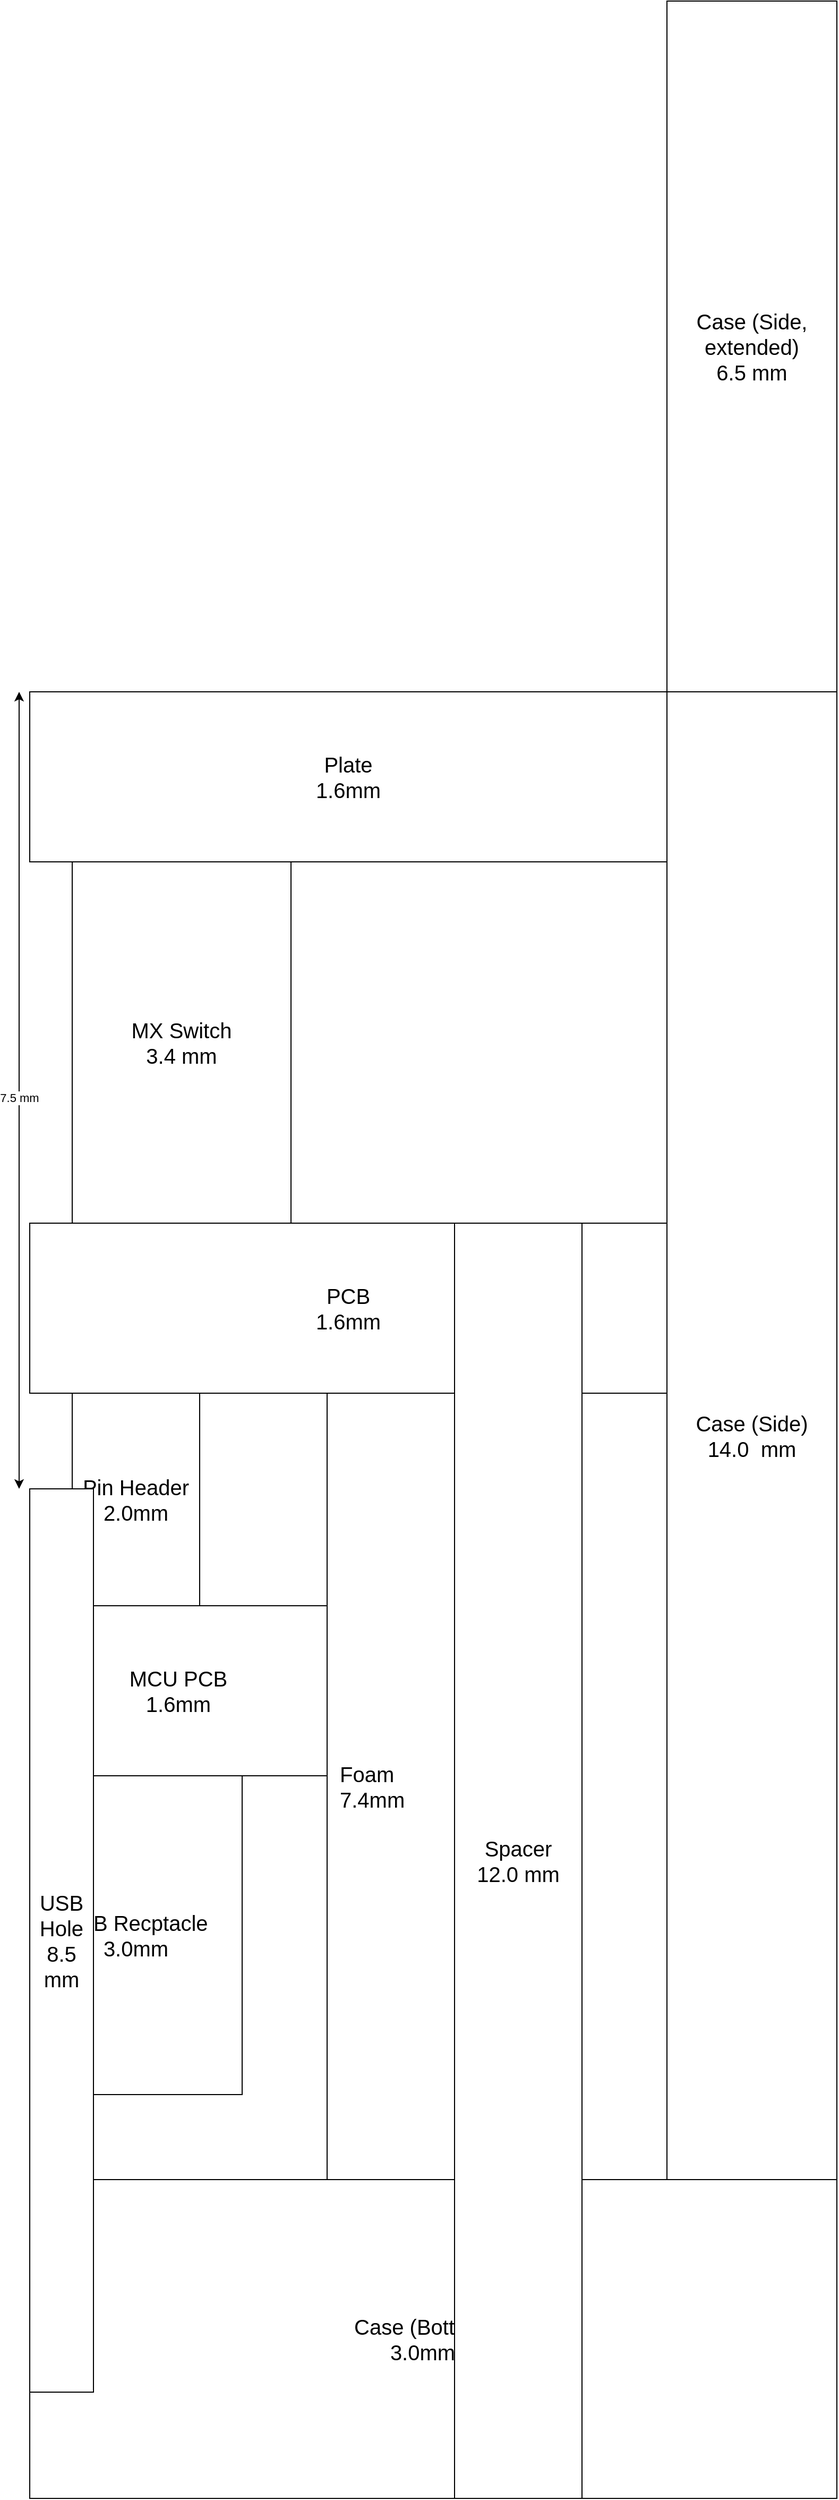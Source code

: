<mxfile version="22.1.3" type="device">
  <diagram name="ページ1" id="4ScZVgxqjZZmapO3-5xI">
    <mxGraphModel dx="1271" dy="348" grid="1" gridSize="10" guides="1" tooltips="1" connect="1" arrows="1" fold="1" page="1" pageScale="1" pageWidth="827" pageHeight="1169" math="0" shadow="0">
      <root>
        <mxCell id="0" />
        <mxCell id="1" parent="0" />
        <mxCell id="XQOGs732VhXmUBnCtgFj-7" value="Foam&lt;br style=&quot;font-size: 20px;&quot;&gt;7.4mm" style="rounded=0;whiteSpace=wrap;html=1;fontSize=20;align=left;spacingLeft=10;" vertex="1" parent="1">
          <mxGeometry x="280" y="1310" width="320" height="740" as="geometry" />
        </mxCell>
        <mxCell id="XQOGs732VhXmUBnCtgFj-1" value="PCB&lt;br style=&quot;font-size: 20px;&quot;&gt;1.6mm" style="rounded=0;whiteSpace=wrap;html=1;fontSize=20;" vertex="1" parent="1">
          <mxGeometry y="1150" width="600" height="160" as="geometry" />
        </mxCell>
        <mxCell id="XQOGs732VhXmUBnCtgFj-3" value="MCU PCB&lt;br style=&quot;font-size: 20px;&quot;&gt;1.6mm" style="rounded=0;whiteSpace=wrap;html=1;fontSize=20;" vertex="1" parent="1">
          <mxGeometry y="1510" width="280" height="160" as="geometry" />
        </mxCell>
        <mxCell id="XQOGs732VhXmUBnCtgFj-4" value="USB Recptacle&lt;br style=&quot;font-size: 20px;&quot;&gt;3.0mm" style="rounded=0;whiteSpace=wrap;html=1;fontSize=20;" vertex="1" parent="1">
          <mxGeometry y="1670" width="200" height="300" as="geometry" />
        </mxCell>
        <mxCell id="XQOGs732VhXmUBnCtgFj-5" value="Case (Bottom)&#xa;3.0mm" style="rounded=0;whiteSpace=wrap;html=1;align=center;labelPosition=center;verticalLabelPosition=middle;verticalAlign=middle;spacingLeft=10;spacingRight=30;fontSize=20;" vertex="1" parent="1">
          <mxGeometry y="2050" width="760" height="300" as="geometry" />
        </mxCell>
        <mxCell id="XQOGs732VhXmUBnCtgFj-6" value="Pin Header&lt;br&gt;2.0mm" style="rounded=0;whiteSpace=wrap;html=1;fontSize=20;" vertex="1" parent="1">
          <mxGeometry x="40" y="1310" width="120" height="200" as="geometry" />
        </mxCell>
        <mxCell id="XQOGs732VhXmUBnCtgFj-2" value="Spacer&lt;br style=&quot;font-size: 20px;&quot;&gt;12.0 mm" style="rounded=0;whiteSpace=wrap;html=1;fontSize=20;" vertex="1" parent="1">
          <mxGeometry x="400" y="1150" width="120" height="1200" as="geometry" />
        </mxCell>
        <mxCell id="XQOGs732VhXmUBnCtgFj-8" value="Plate&lt;br style=&quot;font-size: 20px;&quot;&gt;1.6mm" style="rounded=0;whiteSpace=wrap;html=1;fontSize=20;" vertex="1" parent="1">
          <mxGeometry y="650" width="600" height="160" as="geometry" />
        </mxCell>
        <mxCell id="XQOGs732VhXmUBnCtgFj-9" value="MX Switch&lt;br style=&quot;font-size: 20px;&quot;&gt;3.4 mm" style="rounded=0;whiteSpace=wrap;html=1;fontSize=20;" vertex="1" parent="1">
          <mxGeometry x="40" y="810" width="206" height="340" as="geometry" />
        </mxCell>
        <mxCell id="XQOGs732VhXmUBnCtgFj-10" value="Case (Side)&lt;br style=&quot;font-size: 20px;&quot;&gt;14.0&amp;nbsp; mm" style="rounded=0;whiteSpace=wrap;html=1;fontSize=20;" vertex="1" parent="1">
          <mxGeometry x="600" y="650" width="160" height="1400" as="geometry" />
        </mxCell>
        <mxCell id="XQOGs732VhXmUBnCtgFj-12" value="Case (Side, extended)&lt;br&gt;6.5 mm" style="rounded=0;whiteSpace=wrap;html=1;fontSize=20;" vertex="1" parent="1">
          <mxGeometry x="600" width="160" height="650" as="geometry" />
        </mxCell>
        <mxCell id="XQOGs732VhXmUBnCtgFj-14" value="USB Hole&lt;br&gt;8.5 mm" style="rounded=0;whiteSpace=wrap;html=1;fontSize=20;" vertex="1" parent="1">
          <mxGeometry y="1400" width="60" height="850" as="geometry" />
        </mxCell>
        <mxCell id="XQOGs732VhXmUBnCtgFj-22" value="" style="endArrow=classic;startArrow=classic;html=1;rounded=0;" edge="1" parent="1">
          <mxGeometry width="50" height="50" relative="1" as="geometry">
            <mxPoint x="-10" y="1400" as="sourcePoint" />
            <mxPoint x="-10" y="650" as="targetPoint" />
          </mxGeometry>
        </mxCell>
        <mxCell id="XQOGs732VhXmUBnCtgFj-23" value="7.5 mm" style="edgeLabel;html=1;align=center;verticalAlign=middle;resizable=0;points=[];" vertex="1" connectable="0" parent="XQOGs732VhXmUBnCtgFj-22">
          <mxGeometry x="-0.019" relative="1" as="geometry">
            <mxPoint as="offset" />
          </mxGeometry>
        </mxCell>
      </root>
    </mxGraphModel>
  </diagram>
</mxfile>
